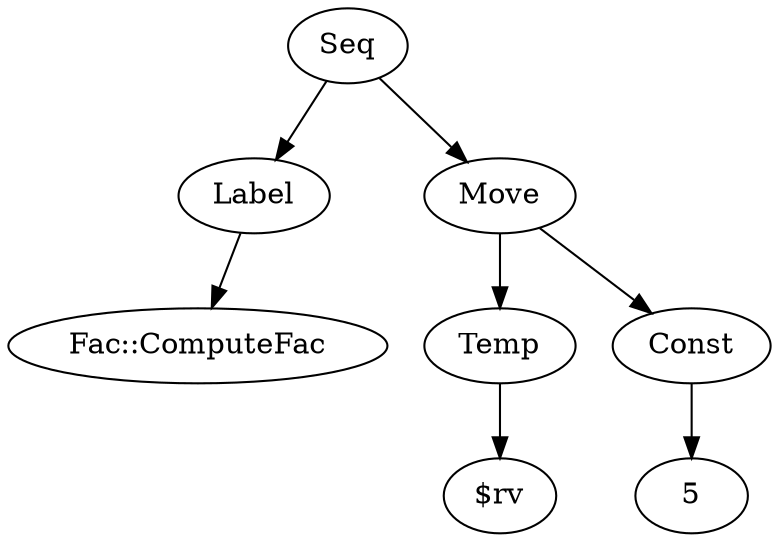 digraph G{
graph[ordering="out"];
	1[label="Fac::ComputeFac"]
	2 -> 1
	2[label="Label"]
	3[label="$rv"]
	4 -> 3
	4[label="Temp"]
	5[label="5"]
	6 -> 5
	6[label="Const"]
	7 -> 4
	7 -> 6
	7[label="Move"]
	8 -> 2
	8 -> 7
	8[label="Seq"]
}
